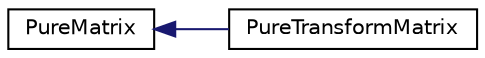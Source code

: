 digraph "Graphical Class Hierarchy"
{
 // LATEX_PDF_SIZE
  edge [fontname="Helvetica",fontsize="10",labelfontname="Helvetica",labelfontsize="10"];
  node [fontname="Helvetica",fontsize="10",shape=record];
  rankdir="LR";
  Node0 [label="PureMatrix",height=0.2,width=0.4,color="black", fillcolor="white", style="filled",URL="$class_pure_matrix.html",tooltip="Pure basic 4x4 matrix class."];
  Node0 -> Node1 [dir="back",color="midnightblue",fontsize="10",style="solid",fontname="Helvetica"];
  Node1 [label="PureTransformMatrix",height=0.2,width=0.4,color="black", fillcolor="white", style="filled",URL="$class_pure_transform_matrix.html",tooltip="PURE 3D-transformation matrix class."];
}
